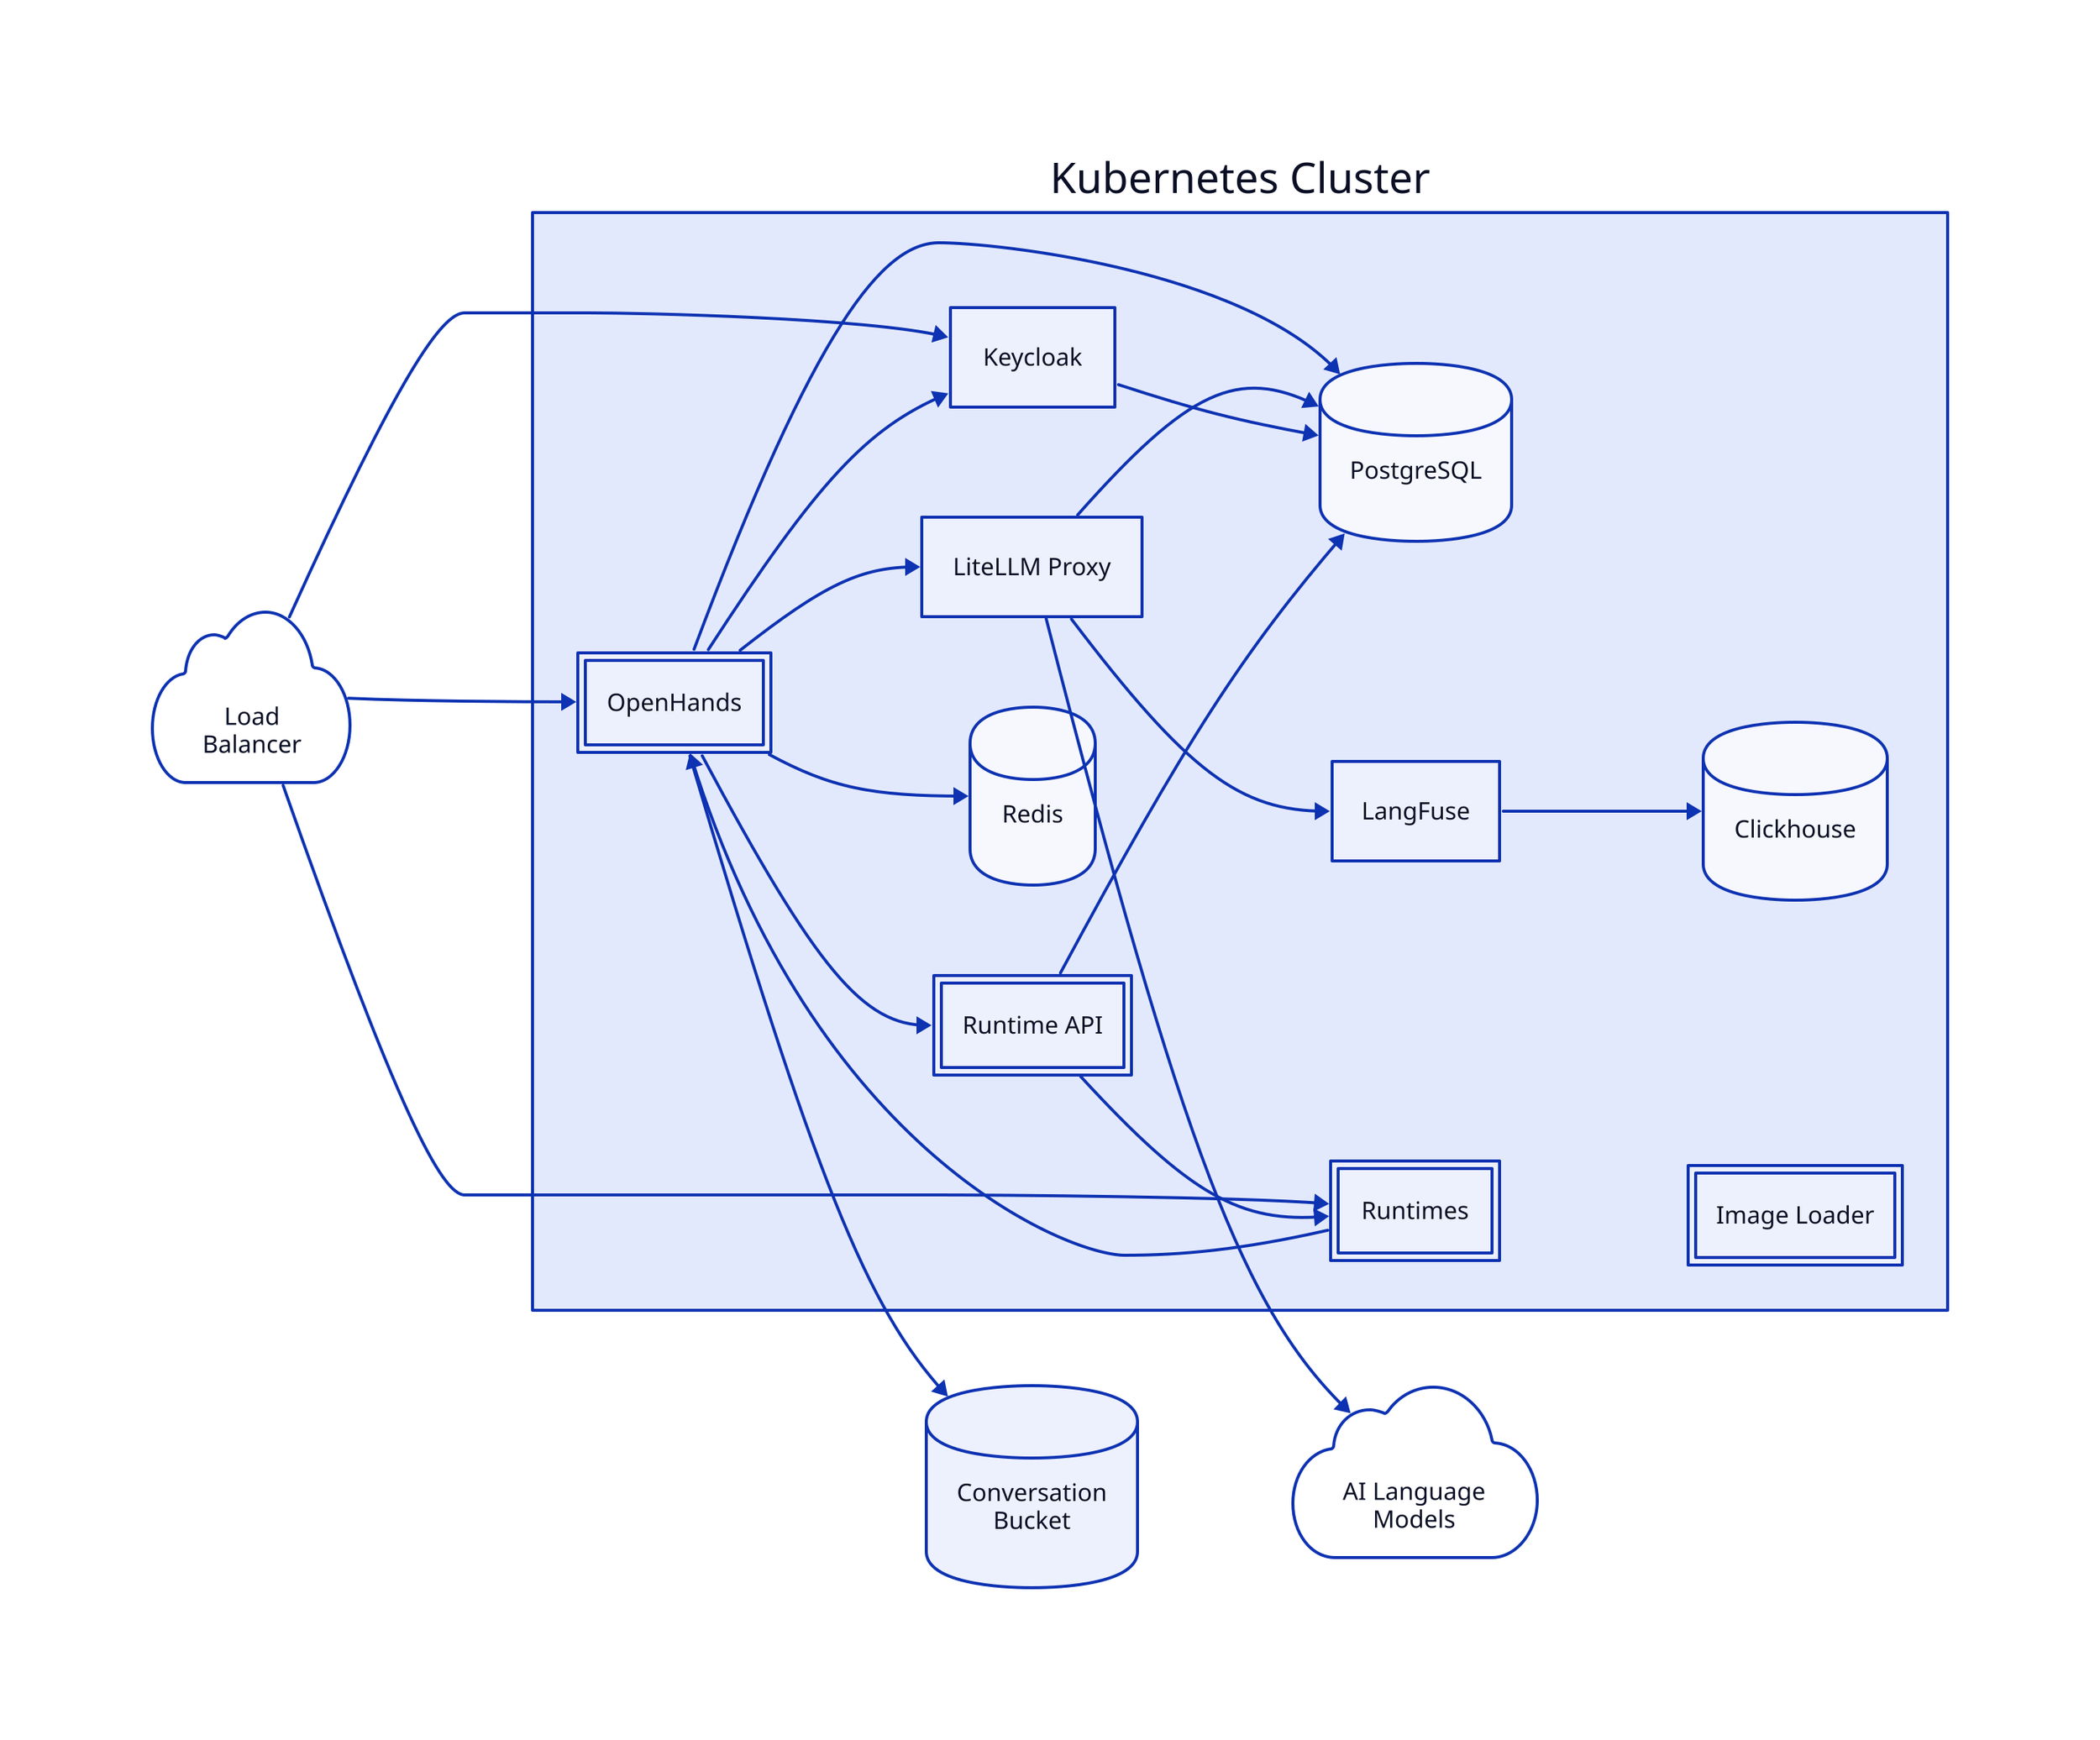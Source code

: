 # Use https://play.d2lang.com to edit with preview (layout engine ELK)
# To update the SVG, run: (cd docs && ./build-diagrams.sh)

direction: right

classes: {
  all-hands: {
    style: {
      double-border: true
    }
  }
}

app-cluster: Kubernetes Cluster {
  openhands: OpenHands {
    class: all-hands
  }
  runtime-api: Runtime API {
    class: all-hands
  }

  keycloak: Keycloak
  postgres: PostgreSQL {
    shape: cylinder
  }
  langfuse: LangFuse
  litellm: LiteLLM Proxy
  redis: Redis {
    shape: cylinder
  }
  clickhouse: Clickhouse {
    shape: cylinder
  }

  image-loader: Image Loader {
    class: all-hands
  }
  runtimes: Runtimes {
    class: all-hands
  }
}
convo-bucket: Conversation\n Bucket {
  shape: cylinder
}
llms: AI Language\n Models {
  shape: cloud
}
lb: Load\nBalancer {
  shape: cloud
}

lb -> app-cluster.runtimes
app-cluster.litellm -> llms

lb -> app-cluster.openhands
lb -> app-cluster.keycloak
app-cluster.openhands -> app-cluster.runtime-api
app-cluster.openhands -> app-cluster.keycloak
app-cluster.openhands -> app-cluster.redis
app-cluster.openhands -> convo-bucket
app-cluster.runtime-api -> app-cluster.runtimes
app-cluster.litellm -> app-cluster.langfuse
app-cluster.langfuse -> app-cluster.clickhouse
app-cluster.openhands -> app-cluster.litellm

app-cluster.openhands -> app-cluster.postgres
app-cluster.litellm -> app-cluster.postgres
app-cluster.keycloak -> app-cluster.postgres
app-cluster.runtime-api -> app-cluster.postgres

app-cluster.runtimes -> app-cluster.openhands
